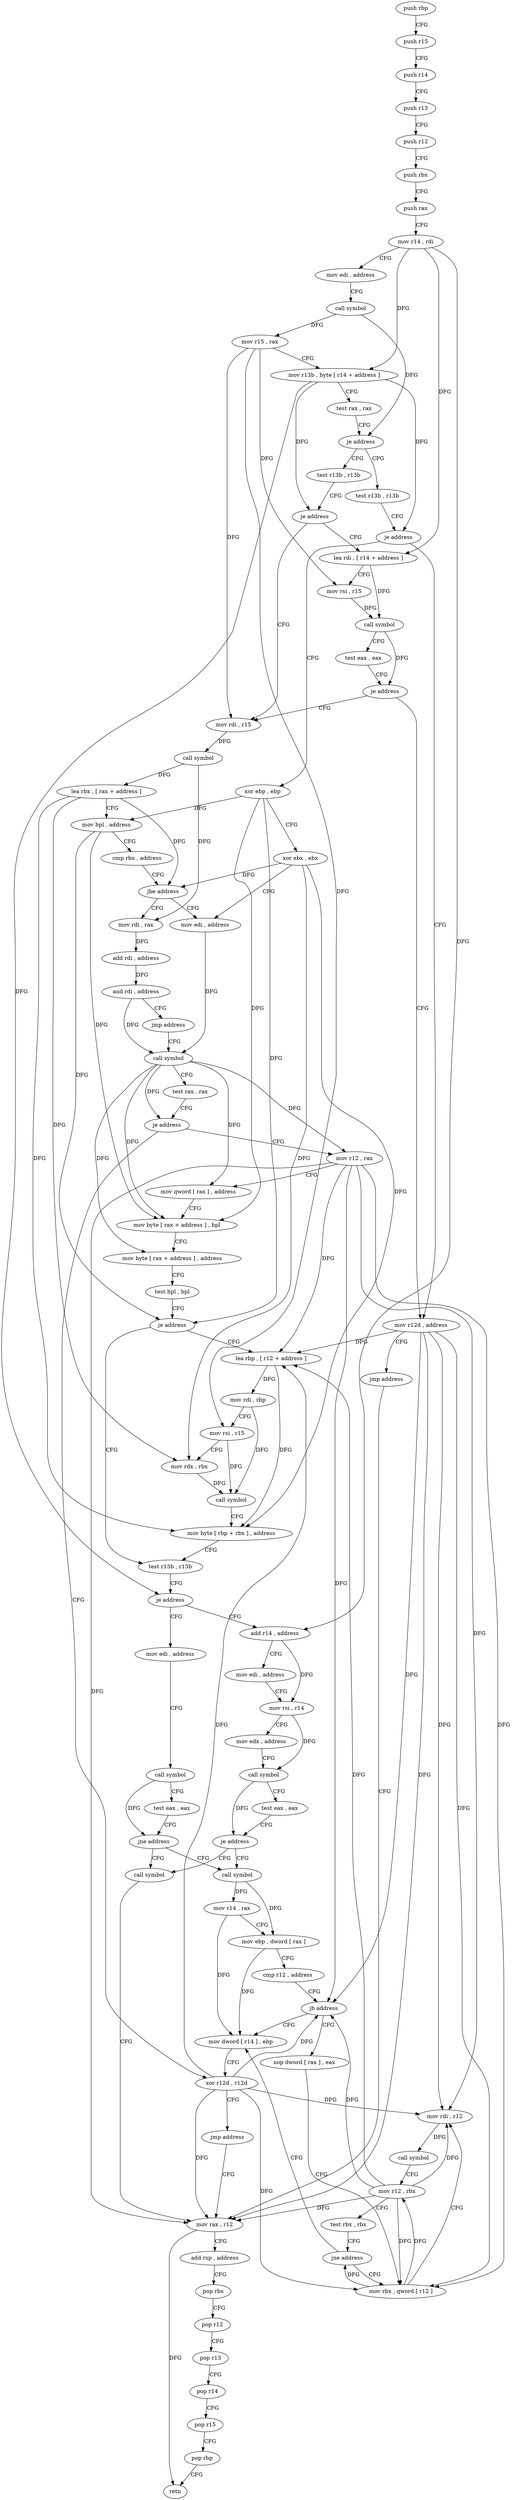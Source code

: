 digraph "func" {
"4387504" [label = "push rbp" ]
"4387505" [label = "push r15" ]
"4387507" [label = "push r14" ]
"4387509" [label = "push r13" ]
"4387511" [label = "push r12" ]
"4387513" [label = "push rbx" ]
"4387514" [label = "push rax" ]
"4387515" [label = "mov r14 , rdi" ]
"4387518" [label = "mov edi , address" ]
"4387523" [label = "call symbol" ]
"4387528" [label = "mov r15 , rax" ]
"4387531" [label = "mov r13b , byte [ r14 + address ]" ]
"4387535" [label = "test rax , rax" ]
"4387538" [label = "je address" ]
"4387599" [label = "test r13b , r13b" ]
"4387540" [label = "test r13b , r13b" ]
"4387602" [label = "je address" ]
"4387756" [label = "mov r12d , address" ]
"4387608" [label = "xor ebp , ebp" ]
"4387543" [label = "je address" ]
"4387565" [label = "mov rdi , r15" ]
"4387545" [label = "lea rdi , [ r14 + address ]" ]
"4387762" [label = "jmp address" ]
"4387783" [label = "mov rax , r12" ]
"4387610" [label = "xor ebx , ebx" ]
"4387612" [label = "mov edi , address" ]
"4387568" [label = "call symbol" ]
"4387573" [label = "lea rbx , [ rax + address ]" ]
"4387577" [label = "mov bpl , address" ]
"4387580" [label = "cmp rbx , address" ]
"4387584" [label = "jbe address" ]
"4387586" [label = "mov rdi , rax" ]
"4387549" [label = "mov rsi , r15" ]
"4387552" [label = "call symbol" ]
"4387557" [label = "test eax , eax" ]
"4387559" [label = "je address" ]
"4387786" [label = "add rsp , address" ]
"4387790" [label = "pop rbx" ]
"4387791" [label = "pop r12" ]
"4387793" [label = "pop r13" ]
"4387795" [label = "pop r14" ]
"4387797" [label = "pop r15" ]
"4387799" [label = "pop rbp" ]
"4387800" [label = "retn" ]
"4387751" [label = "xor r12d , r12d" ]
"4387754" [label = "jmp address" ]
"4387631" [label = "mov r12 , rax" ]
"4387634" [label = "mov qword [ rax ] , address" ]
"4387641" [label = "mov byte [ rax + address ] , bpl" ]
"4387645" [label = "mov byte [ rax + address ] , address" ]
"4387649" [label = "test bpl , bpl" ]
"4387652" [label = "je address" ]
"4387678" [label = "test r13b , r13b" ]
"4387654" [label = "lea rbp , [ r12 + address ]" ]
"4387617" [label = "call symbol" ]
"4387589" [label = "add rdi , address" ]
"4387593" [label = "and rdi , address" ]
"4387597" [label = "jmp address" ]
"4387681" [label = "je address" ]
"4387764" [label = "mov edi , address" ]
"4387683" [label = "add r14 , address" ]
"4387659" [label = "mov rdi , rbp" ]
"4387662" [label = "mov rsi , r15" ]
"4387665" [label = "mov rdx , rbx" ]
"4387668" [label = "call symbol" ]
"4387673" [label = "mov byte [ rbp + rbx ] , address" ]
"4387622" [label = "test rax , rax" ]
"4387625" [label = "je address" ]
"4387769" [label = "call symbol" ]
"4387774" [label = "test eax , eax" ]
"4387776" [label = "jne address" ]
"4387709" [label = "call symbol" ]
"4387778" [label = "call symbol" ]
"4387687" [label = "mov edi , address" ]
"4387692" [label = "mov rsi , r14" ]
"4387695" [label = "mov edx , address" ]
"4387700" [label = "call symbol" ]
"4387705" [label = "test eax , eax" ]
"4387707" [label = "je address" ]
"4387714" [label = "mov r14 , rax" ]
"4387717" [label = "mov ebp , dword [ rax ]" ]
"4387719" [label = "cmp r12 , address" ]
"4387723" [label = "jb address" ]
"4387748" [label = "mov dword [ r14 ] , ebp" ]
"4387725" [label = "nop dword [ rax ] , eax" ]
"4387728" [label = "mov rbx , qword [ r12 ]" ]
"4387732" [label = "mov rdi , r12" ]
"4387735" [label = "call symbol" ]
"4387740" [label = "mov r12 , rbx" ]
"4387743" [label = "test rbx , rbx" ]
"4387746" [label = "jne address" ]
"4387504" -> "4387505" [ label = "CFG" ]
"4387505" -> "4387507" [ label = "CFG" ]
"4387507" -> "4387509" [ label = "CFG" ]
"4387509" -> "4387511" [ label = "CFG" ]
"4387511" -> "4387513" [ label = "CFG" ]
"4387513" -> "4387514" [ label = "CFG" ]
"4387514" -> "4387515" [ label = "CFG" ]
"4387515" -> "4387518" [ label = "CFG" ]
"4387515" -> "4387531" [ label = "DFG" ]
"4387515" -> "4387545" [ label = "DFG" ]
"4387515" -> "4387683" [ label = "DFG" ]
"4387518" -> "4387523" [ label = "CFG" ]
"4387523" -> "4387528" [ label = "DFG" ]
"4387523" -> "4387538" [ label = "DFG" ]
"4387528" -> "4387531" [ label = "CFG" ]
"4387528" -> "4387565" [ label = "DFG" ]
"4387528" -> "4387549" [ label = "DFG" ]
"4387528" -> "4387662" [ label = "DFG" ]
"4387531" -> "4387535" [ label = "CFG" ]
"4387531" -> "4387602" [ label = "DFG" ]
"4387531" -> "4387543" [ label = "DFG" ]
"4387531" -> "4387681" [ label = "DFG" ]
"4387535" -> "4387538" [ label = "CFG" ]
"4387538" -> "4387599" [ label = "CFG" ]
"4387538" -> "4387540" [ label = "CFG" ]
"4387599" -> "4387602" [ label = "CFG" ]
"4387540" -> "4387543" [ label = "CFG" ]
"4387602" -> "4387756" [ label = "CFG" ]
"4387602" -> "4387608" [ label = "CFG" ]
"4387756" -> "4387762" [ label = "CFG" ]
"4387756" -> "4387783" [ label = "DFG" ]
"4387756" -> "4387654" [ label = "DFG" ]
"4387756" -> "4387723" [ label = "DFG" ]
"4387756" -> "4387728" [ label = "DFG" ]
"4387756" -> "4387732" [ label = "DFG" ]
"4387608" -> "4387610" [ label = "CFG" ]
"4387608" -> "4387577" [ label = "DFG" ]
"4387608" -> "4387641" [ label = "DFG" ]
"4387608" -> "4387652" [ label = "DFG" ]
"4387543" -> "4387565" [ label = "CFG" ]
"4387543" -> "4387545" [ label = "CFG" ]
"4387565" -> "4387568" [ label = "DFG" ]
"4387545" -> "4387549" [ label = "CFG" ]
"4387545" -> "4387552" [ label = "DFG" ]
"4387762" -> "4387783" [ label = "CFG" ]
"4387783" -> "4387786" [ label = "CFG" ]
"4387783" -> "4387800" [ label = "DFG" ]
"4387610" -> "4387612" [ label = "CFG" ]
"4387610" -> "4387584" [ label = "DFG" ]
"4387610" -> "4387665" [ label = "DFG" ]
"4387610" -> "4387673" [ label = "DFG" ]
"4387612" -> "4387617" [ label = "DFG" ]
"4387568" -> "4387573" [ label = "DFG" ]
"4387568" -> "4387586" [ label = "DFG" ]
"4387573" -> "4387577" [ label = "CFG" ]
"4387573" -> "4387584" [ label = "DFG" ]
"4387573" -> "4387665" [ label = "DFG" ]
"4387573" -> "4387673" [ label = "DFG" ]
"4387577" -> "4387580" [ label = "CFG" ]
"4387577" -> "4387641" [ label = "DFG" ]
"4387577" -> "4387652" [ label = "DFG" ]
"4387580" -> "4387584" [ label = "CFG" ]
"4387584" -> "4387612" [ label = "CFG" ]
"4387584" -> "4387586" [ label = "CFG" ]
"4387586" -> "4387589" [ label = "DFG" ]
"4387549" -> "4387552" [ label = "DFG" ]
"4387552" -> "4387557" [ label = "CFG" ]
"4387552" -> "4387559" [ label = "DFG" ]
"4387557" -> "4387559" [ label = "CFG" ]
"4387559" -> "4387756" [ label = "CFG" ]
"4387559" -> "4387565" [ label = "CFG" ]
"4387786" -> "4387790" [ label = "CFG" ]
"4387790" -> "4387791" [ label = "CFG" ]
"4387791" -> "4387793" [ label = "CFG" ]
"4387793" -> "4387795" [ label = "CFG" ]
"4387795" -> "4387797" [ label = "CFG" ]
"4387797" -> "4387799" [ label = "CFG" ]
"4387799" -> "4387800" [ label = "CFG" ]
"4387751" -> "4387754" [ label = "CFG" ]
"4387751" -> "4387783" [ label = "DFG" ]
"4387751" -> "4387654" [ label = "DFG" ]
"4387751" -> "4387723" [ label = "DFG" ]
"4387751" -> "4387728" [ label = "DFG" ]
"4387751" -> "4387732" [ label = "DFG" ]
"4387754" -> "4387783" [ label = "CFG" ]
"4387631" -> "4387634" [ label = "CFG" ]
"4387631" -> "4387783" [ label = "DFG" ]
"4387631" -> "4387654" [ label = "DFG" ]
"4387631" -> "4387723" [ label = "DFG" ]
"4387631" -> "4387728" [ label = "DFG" ]
"4387631" -> "4387732" [ label = "DFG" ]
"4387634" -> "4387641" [ label = "CFG" ]
"4387641" -> "4387645" [ label = "CFG" ]
"4387645" -> "4387649" [ label = "CFG" ]
"4387649" -> "4387652" [ label = "CFG" ]
"4387652" -> "4387678" [ label = "CFG" ]
"4387652" -> "4387654" [ label = "CFG" ]
"4387678" -> "4387681" [ label = "CFG" ]
"4387654" -> "4387659" [ label = "DFG" ]
"4387654" -> "4387673" [ label = "DFG" ]
"4387617" -> "4387622" [ label = "CFG" ]
"4387617" -> "4387625" [ label = "DFG" ]
"4387617" -> "4387631" [ label = "DFG" ]
"4387617" -> "4387634" [ label = "DFG" ]
"4387617" -> "4387641" [ label = "DFG" ]
"4387617" -> "4387645" [ label = "DFG" ]
"4387589" -> "4387593" [ label = "DFG" ]
"4387593" -> "4387597" [ label = "CFG" ]
"4387593" -> "4387617" [ label = "DFG" ]
"4387597" -> "4387617" [ label = "CFG" ]
"4387681" -> "4387764" [ label = "CFG" ]
"4387681" -> "4387683" [ label = "CFG" ]
"4387764" -> "4387769" [ label = "CFG" ]
"4387683" -> "4387687" [ label = "CFG" ]
"4387683" -> "4387692" [ label = "DFG" ]
"4387659" -> "4387662" [ label = "CFG" ]
"4387659" -> "4387668" [ label = "DFG" ]
"4387662" -> "4387665" [ label = "CFG" ]
"4387662" -> "4387668" [ label = "DFG" ]
"4387665" -> "4387668" [ label = "DFG" ]
"4387668" -> "4387673" [ label = "CFG" ]
"4387673" -> "4387678" [ label = "CFG" ]
"4387622" -> "4387625" [ label = "CFG" ]
"4387625" -> "4387751" [ label = "CFG" ]
"4387625" -> "4387631" [ label = "CFG" ]
"4387769" -> "4387774" [ label = "CFG" ]
"4387769" -> "4387776" [ label = "DFG" ]
"4387774" -> "4387776" [ label = "CFG" ]
"4387776" -> "4387709" [ label = "CFG" ]
"4387776" -> "4387778" [ label = "CFG" ]
"4387709" -> "4387714" [ label = "DFG" ]
"4387709" -> "4387717" [ label = "DFG" ]
"4387778" -> "4387783" [ label = "CFG" ]
"4387687" -> "4387692" [ label = "CFG" ]
"4387692" -> "4387695" [ label = "CFG" ]
"4387692" -> "4387700" [ label = "DFG" ]
"4387695" -> "4387700" [ label = "CFG" ]
"4387700" -> "4387705" [ label = "CFG" ]
"4387700" -> "4387707" [ label = "DFG" ]
"4387705" -> "4387707" [ label = "CFG" ]
"4387707" -> "4387778" [ label = "CFG" ]
"4387707" -> "4387709" [ label = "CFG" ]
"4387714" -> "4387717" [ label = "CFG" ]
"4387714" -> "4387748" [ label = "DFG" ]
"4387717" -> "4387719" [ label = "CFG" ]
"4387717" -> "4387748" [ label = "DFG" ]
"4387719" -> "4387723" [ label = "CFG" ]
"4387723" -> "4387748" [ label = "CFG" ]
"4387723" -> "4387725" [ label = "CFG" ]
"4387748" -> "4387751" [ label = "CFG" ]
"4387725" -> "4387728" [ label = "CFG" ]
"4387728" -> "4387732" [ label = "CFG" ]
"4387728" -> "4387740" [ label = "DFG" ]
"4387728" -> "4387746" [ label = "DFG" ]
"4387732" -> "4387735" [ label = "DFG" ]
"4387735" -> "4387740" [ label = "CFG" ]
"4387740" -> "4387743" [ label = "CFG" ]
"4387740" -> "4387783" [ label = "DFG" ]
"4387740" -> "4387654" [ label = "DFG" ]
"4387740" -> "4387723" [ label = "DFG" ]
"4387740" -> "4387728" [ label = "DFG" ]
"4387740" -> "4387732" [ label = "DFG" ]
"4387743" -> "4387746" [ label = "CFG" ]
"4387746" -> "4387728" [ label = "CFG" ]
"4387746" -> "4387748" [ label = "CFG" ]
}
